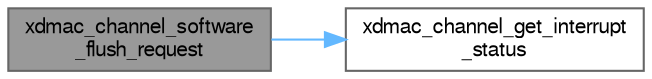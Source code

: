 digraph "xdmac_channel_software_flush_request"
{
 // LATEX_PDF_SIZE
  bgcolor="transparent";
  edge [fontname=FreeSans,fontsize=10,labelfontname=FreeSans,labelfontsize=10];
  node [fontname=FreeSans,fontsize=10,shape=box,height=0.2,width=0.4];
  rankdir="LR";
  Node1 [label="xdmac_channel_software\l_flush_request",height=0.2,width=0.4,color="gray40", fillcolor="grey60", style="filled", fontcolor="black",tooltip="Set software flush request on the relevant channel."];
  Node1 -> Node2 [color="steelblue1",style="solid"];
  Node2 [label="xdmac_channel_get_interrupt\l_status",height=0.2,width=0.4,color="grey40", fillcolor="white", style="filled",URL="$group__asfdoc__sam__drivers__xdmac__group.html#gaaa65d650e99426cacf850b28f61a997e",tooltip="Get interrupt status for the relevant channel of given XDMA."];
}

